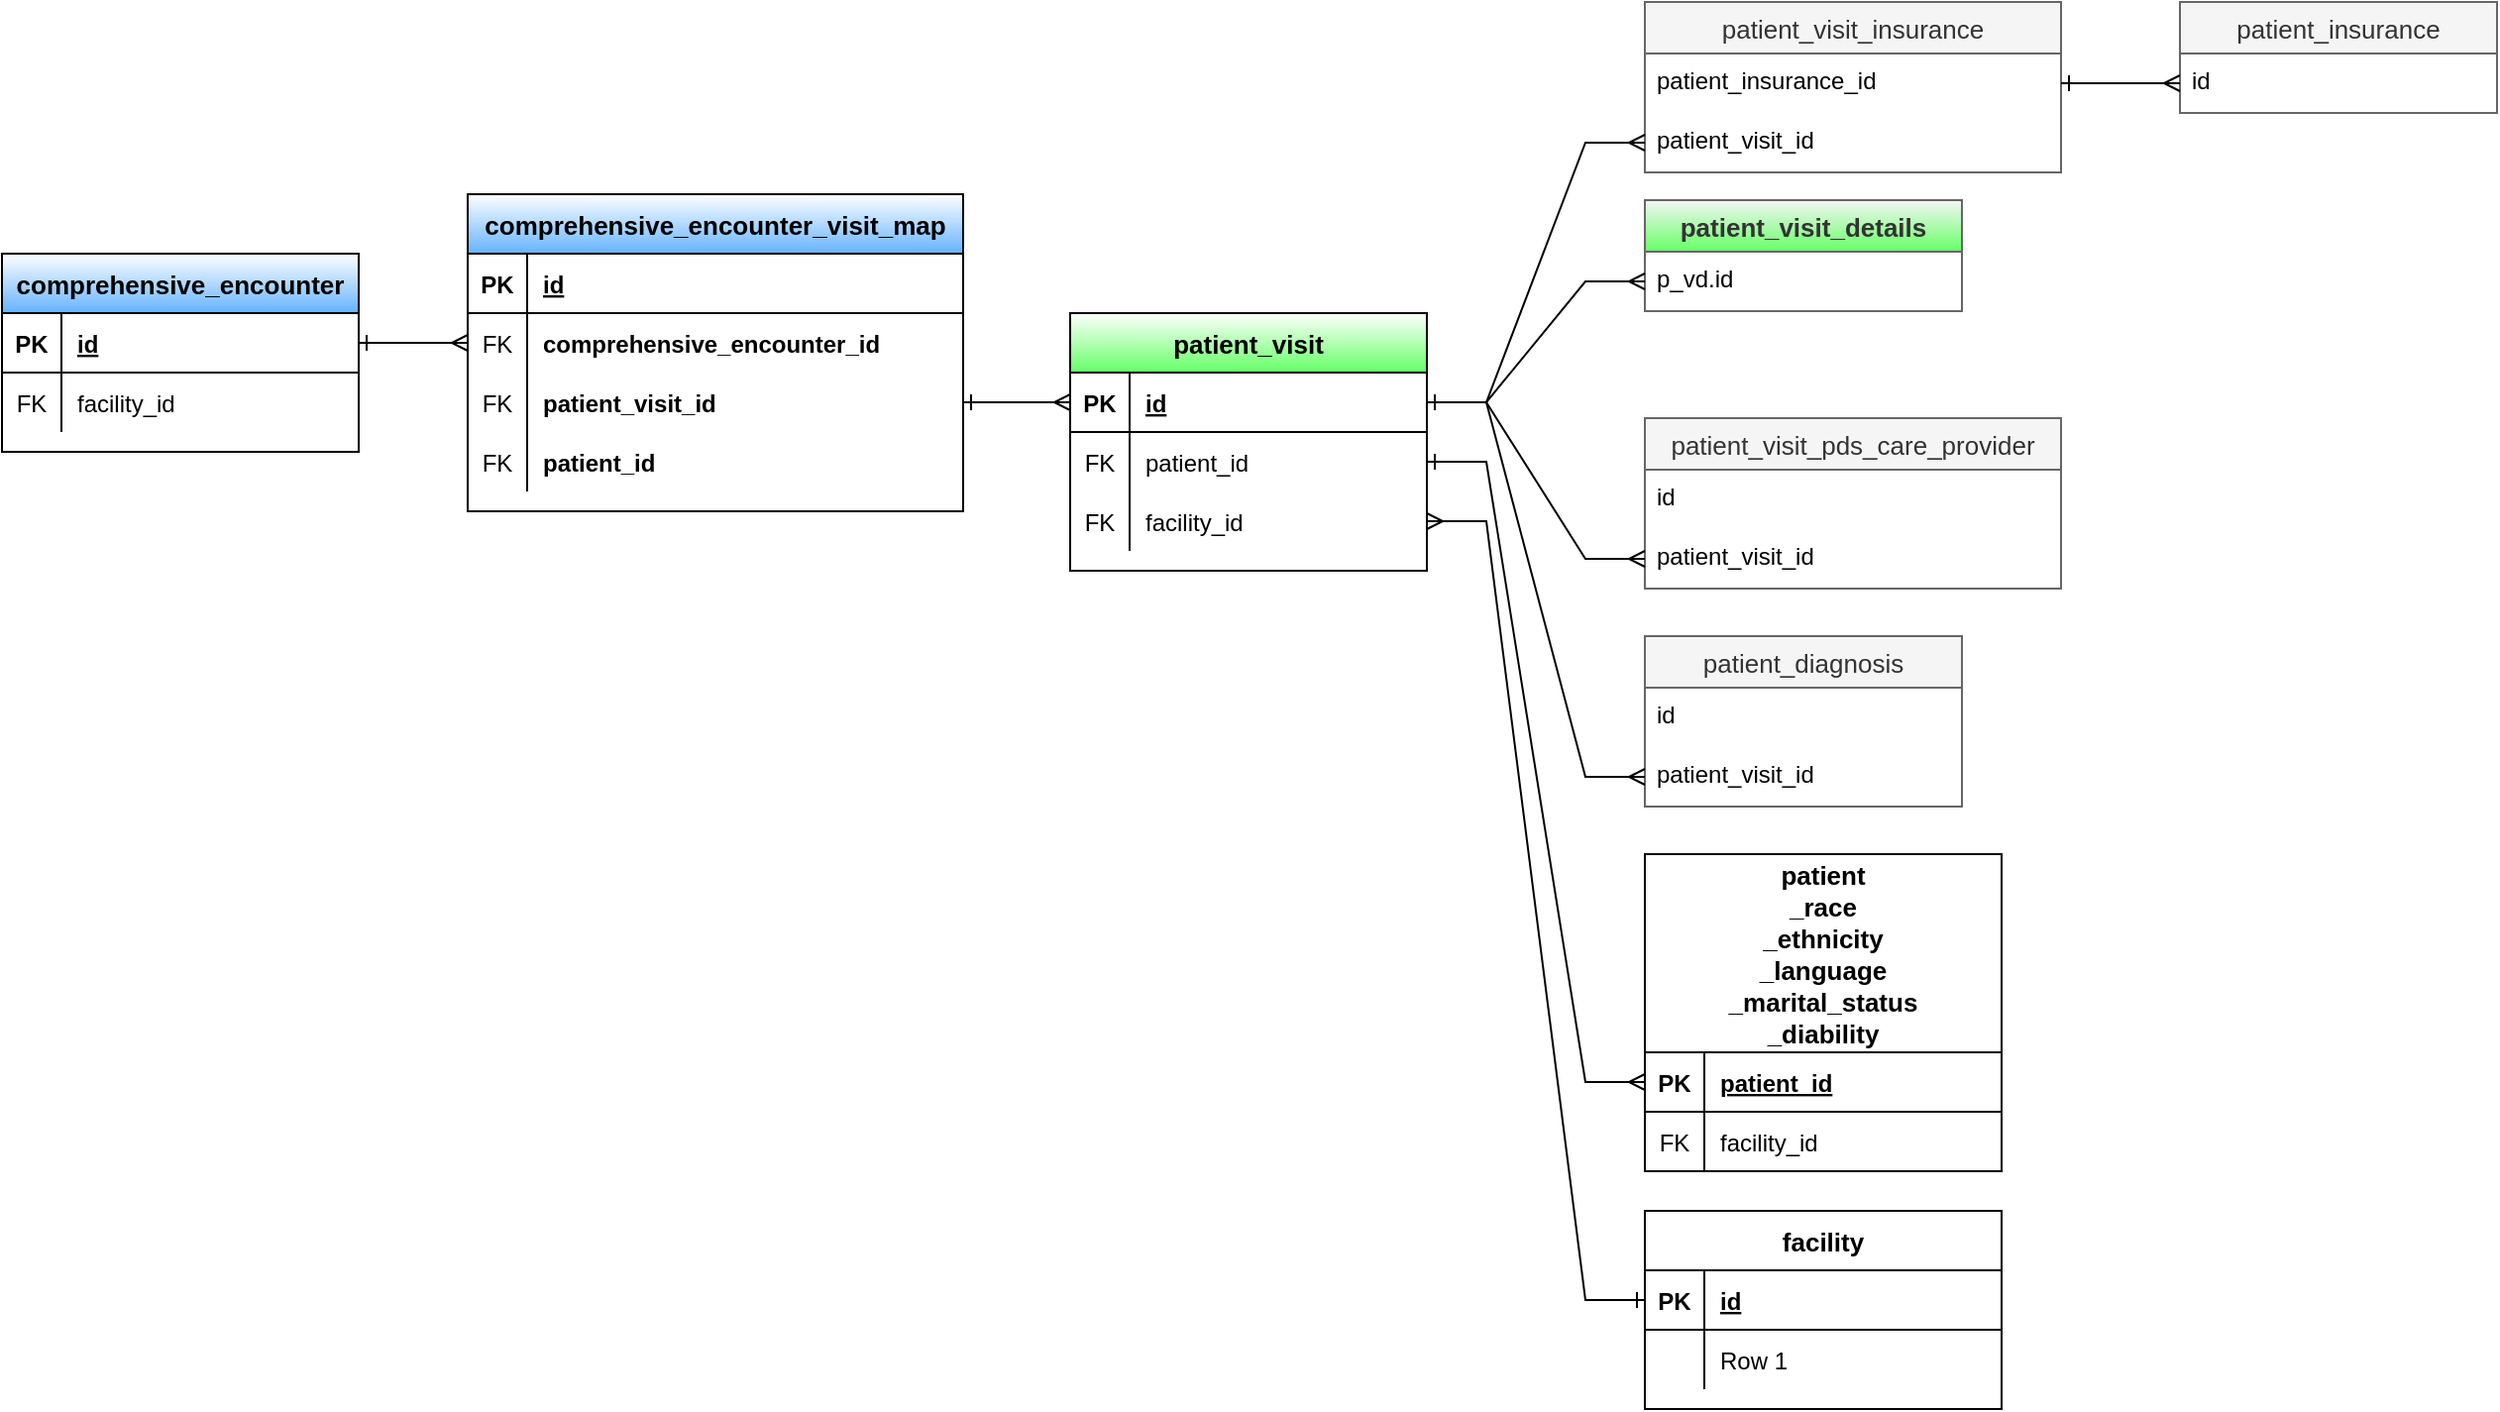<mxfile version="22.0.3" type="device" pages="2">
  <diagram name="Conceptual Model" id="Qrx35L7fW_Lw9KJvLoDP">
    <mxGraphModel dx="1098" dy="815" grid="1" gridSize="10" guides="1" tooltips="1" connect="1" arrows="1" fold="1" page="1" pageScale="1" pageWidth="850" pageHeight="1100" math="0" shadow="0">
      <root>
        <mxCell id="qgbDl59VyR-zdcTzGlUN-0" />
        <mxCell id="qgbDl59VyR-zdcTzGlUN-1" parent="qgbDl59VyR-zdcTzGlUN-0" />
        <mxCell id="qgbDl59VyR-zdcTzGlUN-16" value="patient_visit_details" style="swimlane;fontStyle=1;childLayout=stackLayout;horizontal=1;startSize=26;horizontalStack=0;resizeParent=1;resizeParentMax=0;resizeLast=0;collapsible=1;marginBottom=0;align=center;fontSize=13;fillColor=#f5f5f5;fontColor=#333333;strokeColor=#666666;gradientColor=#66FF66;" parent="qgbDl59VyR-zdcTzGlUN-1" vertex="1">
          <mxGeometry x="864" y="240" width="160" height="56" as="geometry" />
        </mxCell>
        <mxCell id="qgbDl59VyR-zdcTzGlUN-17" value="p_vd.id" style="text;strokeColor=none;fillColor=none;spacingLeft=4;spacingRight=4;overflow=hidden;rotatable=0;points=[[0,0.5],[1,0.5]];portConstraint=eastwest;fontSize=12;" parent="qgbDl59VyR-zdcTzGlUN-16" vertex="1">
          <mxGeometry y="26" width="160" height="30" as="geometry" />
        </mxCell>
        <mxCell id="qgbDl59VyR-zdcTzGlUN-18" value="patient_visit_insurance" style="swimlane;fontStyle=0;childLayout=stackLayout;horizontal=1;startSize=26;horizontalStack=0;resizeParent=1;resizeParentMax=0;resizeLast=0;collapsible=1;marginBottom=0;align=center;fontSize=13;fillColor=#f5f5f5;fontColor=#333333;strokeColor=#666666;" parent="qgbDl59VyR-zdcTzGlUN-1" vertex="1">
          <mxGeometry x="864" y="140" width="210" height="86" as="geometry" />
        </mxCell>
        <mxCell id="qgbDl59VyR-zdcTzGlUN-19" value="patient_insurance_id" style="text;strokeColor=none;fillColor=none;spacingLeft=4;spacingRight=4;overflow=hidden;rotatable=0;points=[[0,0.5],[1,0.5]];portConstraint=eastwest;fontSize=12;" parent="qgbDl59VyR-zdcTzGlUN-18" vertex="1">
          <mxGeometry y="26" width="210" height="30" as="geometry" />
        </mxCell>
        <mxCell id="qgbDl59VyR-zdcTzGlUN-20" value="patient_visit_id" style="text;strokeColor=none;fillColor=none;spacingLeft=4;spacingRight=4;overflow=hidden;rotatable=0;points=[[0,0.5],[1,0.5]];portConstraint=eastwest;fontSize=12;" parent="qgbDl59VyR-zdcTzGlUN-18" vertex="1">
          <mxGeometry y="56" width="210" height="30" as="geometry" />
        </mxCell>
        <mxCell id="qgbDl59VyR-zdcTzGlUN-21" value="patient_insurance" style="swimlane;fontStyle=0;childLayout=stackLayout;horizontal=1;startSize=26;horizontalStack=0;resizeParent=1;resizeParentMax=0;resizeLast=0;collapsible=1;marginBottom=0;align=center;fontSize=13;fillColor=#f5f5f5;fontColor=#333333;strokeColor=#666666;" parent="qgbDl59VyR-zdcTzGlUN-1" vertex="1">
          <mxGeometry x="1134" y="140" width="160" height="56" as="geometry" />
        </mxCell>
        <mxCell id="qgbDl59VyR-zdcTzGlUN-22" value="id" style="text;strokeColor=none;fillColor=none;spacingLeft=4;spacingRight=4;overflow=hidden;rotatable=0;points=[[0,0.5],[1,0.5]];portConstraint=eastwest;fontSize=12;" parent="qgbDl59VyR-zdcTzGlUN-21" vertex="1">
          <mxGeometry y="26" width="160" height="30" as="geometry" />
        </mxCell>
        <mxCell id="qgbDl59VyR-zdcTzGlUN-25" value="patient_visit_pds_care_provider" style="swimlane;fontStyle=0;childLayout=stackLayout;horizontal=1;startSize=26;horizontalStack=0;resizeParent=1;resizeParentMax=0;resizeLast=0;collapsible=1;marginBottom=0;align=center;fontSize=13;fillColor=#f5f5f5;fontColor=#333333;strokeColor=#666666;" parent="qgbDl59VyR-zdcTzGlUN-1" vertex="1">
          <mxGeometry x="864" y="350" width="210" height="86" as="geometry" />
        </mxCell>
        <mxCell id="qgbDl59VyR-zdcTzGlUN-26" value="id" style="text;strokeColor=none;fillColor=none;spacingLeft=4;spacingRight=4;overflow=hidden;rotatable=0;points=[[0,0.5],[1,0.5]];portConstraint=eastwest;fontSize=12;" parent="qgbDl59VyR-zdcTzGlUN-25" vertex="1">
          <mxGeometry y="26" width="210" height="30" as="geometry" />
        </mxCell>
        <mxCell id="qgbDl59VyR-zdcTzGlUN-27" value="patient_visit_id" style="text;strokeColor=none;fillColor=none;spacingLeft=4;spacingRight=4;overflow=hidden;rotatable=0;points=[[0,0.5],[1,0.5]];portConstraint=eastwest;fontSize=12;" parent="qgbDl59VyR-zdcTzGlUN-25" vertex="1">
          <mxGeometry y="56" width="210" height="30" as="geometry" />
        </mxCell>
        <mxCell id="qgbDl59VyR-zdcTzGlUN-28" value="patient_diagnosis" style="swimlane;fontStyle=0;childLayout=stackLayout;horizontal=1;startSize=26;horizontalStack=0;resizeParent=1;resizeParentMax=0;resizeLast=0;collapsible=1;marginBottom=0;align=center;fontSize=13;fillColor=#f5f5f5;fontColor=#333333;strokeColor=#666666;" parent="qgbDl59VyR-zdcTzGlUN-1" vertex="1">
          <mxGeometry x="864" y="460" width="160" height="86" as="geometry" />
        </mxCell>
        <mxCell id="qgbDl59VyR-zdcTzGlUN-29" value="id" style="text;strokeColor=none;fillColor=none;spacingLeft=4;spacingRight=4;overflow=hidden;rotatable=0;points=[[0,0.5],[1,0.5]];portConstraint=eastwest;fontSize=12;" parent="qgbDl59VyR-zdcTzGlUN-28" vertex="1">
          <mxGeometry y="26" width="160" height="30" as="geometry" />
        </mxCell>
        <mxCell id="qgbDl59VyR-zdcTzGlUN-30" value="patient_visit_id" style="text;strokeColor=none;fillColor=none;spacingLeft=4;spacingRight=4;overflow=hidden;rotatable=0;points=[[0,0.5],[1,0.5]];portConstraint=eastwest;fontSize=12;" parent="qgbDl59VyR-zdcTzGlUN-28" vertex="1">
          <mxGeometry y="56" width="160" height="30" as="geometry" />
        </mxCell>
        <mxCell id="B5uSSzla_yTlhoyywkKc-3" value="" style="edgeStyle=entityRelationEdgeStyle;fontSize=12;html=1;endArrow=ERone;startArrow=ERmany;rounded=0;startFill=0;endFill=0;entryX=0;entryY=0.5;entryDx=0;entryDy=0;" parent="qgbDl59VyR-zdcTzGlUN-1" source="NAEkE9gR0I4Om82zbQI9-76" target="NAEkE9gR0I4Om82zbQI9-51" edge="1">
          <mxGeometry width="100" height="100" relative="1" as="geometry">
            <mxPoint x="275" y="930" as="sourcePoint" />
            <mxPoint x="375" y="830" as="targetPoint" />
          </mxGeometry>
        </mxCell>
        <mxCell id="B5uSSzla_yTlhoyywkKc-4" value="" style="edgeStyle=entityRelationEdgeStyle;fontSize=12;html=1;endArrow=ERmany;startArrow=ERone;rounded=0;endFill=0;startFill=0;exitX=1;exitY=0.5;exitDx=0;exitDy=0;entryX=0;entryY=0.5;entryDx=0;entryDy=0;" parent="qgbDl59VyR-zdcTzGlUN-1" source="NAEkE9gR0I4Om82zbQI9-6" target="NAEkE9gR0I4Om82zbQI9-25" edge="1">
          <mxGeometry width="100" height="100" relative="1" as="geometry">
            <mxPoint x="215" y="191" as="sourcePoint" />
            <mxPoint x="305" y="191" as="targetPoint" />
          </mxGeometry>
        </mxCell>
        <mxCell id="B5uSSzla_yTlhoyywkKc-6" value="" style="edgeStyle=entityRelationEdgeStyle;fontSize=12;html=1;endArrow=ERmany;startArrow=ERone;rounded=0;exitX=1;exitY=0.5;exitDx=0;exitDy=0;endFill=0;startFill=0;" parent="qgbDl59VyR-zdcTzGlUN-1" source="NAEkE9gR0I4Om82zbQI9-34" target="NAEkE9gR0I4Om82zbQI9-64" edge="1">
          <mxGeometry width="100" height="100" relative="1" as="geometry">
            <mxPoint x="495" y="840" as="sourcePoint" />
            <mxPoint x="595" y="740" as="targetPoint" />
          </mxGeometry>
        </mxCell>
        <mxCell id="yGOBzr4iCahpxlho99il-0" value="" style="edgeStyle=entityRelationEdgeStyle;fontSize=12;html=1;endArrow=ERmany;startArrow=ERone;rounded=0;endFill=0;startFill=0;" parent="qgbDl59VyR-zdcTzGlUN-1" source="NAEkE9gR0I4Om82zbQI9-79" target="NAEkE9gR0I4Om82zbQI9-83" edge="1">
          <mxGeometry width="100" height="100" relative="1" as="geometry">
            <mxPoint x="775" y="530" as="sourcePoint" />
            <mxPoint x="875" y="430" as="targetPoint" />
          </mxGeometry>
        </mxCell>
        <mxCell id="yGOBzr4iCahpxlho99il-1" value="" style="edgeStyle=entityRelationEdgeStyle;fontSize=12;html=1;endArrow=ERmany;startArrow=ERone;rounded=0;endFill=0;startFill=0;" parent="qgbDl59VyR-zdcTzGlUN-1" source="NAEkE9gR0I4Om82zbQI9-64" target="qgbDl59VyR-zdcTzGlUN-30" edge="1">
          <mxGeometry width="100" height="100" relative="1" as="geometry">
            <mxPoint x="805" y="321" as="sourcePoint" />
            <mxPoint x="965" y="655" as="targetPoint" />
          </mxGeometry>
        </mxCell>
        <mxCell id="yGOBzr4iCahpxlho99il-2" value="" style="edgeStyle=entityRelationEdgeStyle;fontSize=12;html=1;endArrow=ERmany;startArrow=ERone;rounded=0;endFill=0;startFill=0;" parent="qgbDl59VyR-zdcTzGlUN-1" source="NAEkE9gR0I4Om82zbQI9-64" target="qgbDl59VyR-zdcTzGlUN-27" edge="1">
          <mxGeometry width="100" height="100" relative="1" as="geometry">
            <mxPoint x="805" y="291" as="sourcePoint" />
            <mxPoint x="965" y="501" as="targetPoint" />
          </mxGeometry>
        </mxCell>
        <mxCell id="yGOBzr4iCahpxlho99il-3" value="" style="edgeStyle=entityRelationEdgeStyle;fontSize=12;html=1;endArrow=ERmany;startArrow=ERone;rounded=0;endFill=0;startFill=0;" parent="qgbDl59VyR-zdcTzGlUN-1" source="NAEkE9gR0I4Om82zbQI9-64" target="qgbDl59VyR-zdcTzGlUN-17" edge="1">
          <mxGeometry width="100" height="100" relative="1" as="geometry">
            <mxPoint x="805" y="291" as="sourcePoint" />
            <mxPoint x="965" y="391" as="targetPoint" />
          </mxGeometry>
        </mxCell>
        <mxCell id="yGOBzr4iCahpxlho99il-4" value="" style="edgeStyle=entityRelationEdgeStyle;fontSize=12;html=1;endArrow=ERmany;startArrow=ERone;rounded=0;endFill=0;startFill=0;" parent="qgbDl59VyR-zdcTzGlUN-1" source="NAEkE9gR0I4Om82zbQI9-64" target="qgbDl59VyR-zdcTzGlUN-20" edge="1">
          <mxGeometry width="100" height="100" relative="1" as="geometry">
            <mxPoint x="805" y="291" as="sourcePoint" />
            <mxPoint x="965" y="291" as="targetPoint" />
          </mxGeometry>
        </mxCell>
        <mxCell id="yGOBzr4iCahpxlho99il-5" value="" style="edgeStyle=entityRelationEdgeStyle;fontSize=12;html=1;endArrow=ERmany;startArrow=ERone;rounded=0;endFill=0;startFill=0;" parent="qgbDl59VyR-zdcTzGlUN-1" source="qgbDl59VyR-zdcTzGlUN-19" target="qgbDl59VyR-zdcTzGlUN-22" edge="1">
          <mxGeometry width="100" height="100" relative="1" as="geometry">
            <mxPoint x="764" y="392" as="sourcePoint" />
            <mxPoint x="874" y="221" as="targetPoint" />
          </mxGeometry>
        </mxCell>
        <mxCell id="NAEkE9gR0I4Om82zbQI9-5" value="comprehensive_encounter" style="shape=table;startSize=30;container=1;collapsible=1;childLayout=tableLayout;fixedRows=1;rowLines=0;fontStyle=1;align=center;resizeLast=1;gradientColor=#66B2FF;fontSize=13;" parent="qgbDl59VyR-zdcTzGlUN-1" vertex="1">
          <mxGeometry x="35" y="267" width="180" height="100" as="geometry" />
        </mxCell>
        <mxCell id="NAEkE9gR0I4Om82zbQI9-6" value="" style="shape=tableRow;horizontal=0;startSize=0;swimlaneHead=0;swimlaneBody=0;fillColor=none;collapsible=0;dropTarget=0;points=[[0,0.5],[1,0.5]];portConstraint=eastwest;top=0;left=0;right=0;bottom=1;" parent="NAEkE9gR0I4Om82zbQI9-5" vertex="1">
          <mxGeometry y="30" width="180" height="30" as="geometry" />
        </mxCell>
        <mxCell id="NAEkE9gR0I4Om82zbQI9-7" value="PK" style="shape=partialRectangle;connectable=0;fillColor=none;top=0;left=0;bottom=0;right=0;fontStyle=1;overflow=hidden;" parent="NAEkE9gR0I4Om82zbQI9-6" vertex="1">
          <mxGeometry width="30" height="30" as="geometry">
            <mxRectangle width="30" height="30" as="alternateBounds" />
          </mxGeometry>
        </mxCell>
        <mxCell id="NAEkE9gR0I4Om82zbQI9-8" value="id" style="shape=partialRectangle;connectable=0;fillColor=none;top=0;left=0;bottom=0;right=0;align=left;spacingLeft=6;fontStyle=5;overflow=hidden;" parent="NAEkE9gR0I4Om82zbQI9-6" vertex="1">
          <mxGeometry x="30" width="150" height="30" as="geometry">
            <mxRectangle width="150" height="30" as="alternateBounds" />
          </mxGeometry>
        </mxCell>
        <mxCell id="NAEkE9gR0I4Om82zbQI9-18" value="" style="shape=tableRow;horizontal=0;startSize=0;swimlaneHead=0;swimlaneBody=0;fillColor=none;collapsible=0;dropTarget=0;points=[[0,0.5],[1,0.5]];portConstraint=eastwest;top=0;left=0;right=0;bottom=0;" parent="NAEkE9gR0I4Om82zbQI9-5" vertex="1">
          <mxGeometry y="60" width="180" height="30" as="geometry" />
        </mxCell>
        <mxCell id="NAEkE9gR0I4Om82zbQI9-19" value="FK" style="shape=partialRectangle;connectable=0;fillColor=none;top=0;left=0;bottom=0;right=0;fontStyle=0;overflow=hidden;" parent="NAEkE9gR0I4Om82zbQI9-18" vertex="1">
          <mxGeometry width="30" height="30" as="geometry">
            <mxRectangle width="30" height="30" as="alternateBounds" />
          </mxGeometry>
        </mxCell>
        <mxCell id="NAEkE9gR0I4Om82zbQI9-20" value="facility_id" style="shape=partialRectangle;connectable=0;fillColor=none;top=0;left=0;bottom=0;right=0;align=left;spacingLeft=6;fontStyle=0;overflow=hidden;" parent="NAEkE9gR0I4Om82zbQI9-18" vertex="1">
          <mxGeometry x="30" width="150" height="30" as="geometry">
            <mxRectangle width="150" height="30" as="alternateBounds" />
          </mxGeometry>
        </mxCell>
        <mxCell id="NAEkE9gR0I4Om82zbQI9-21" value="comprehensive_encounter_visit_map" style="shape=table;startSize=30;container=1;collapsible=1;childLayout=tableLayout;fixedRows=1;rowLines=0;fontStyle=1;align=center;resizeLast=1;fillColor=default;gradientColor=#66B2FF;fontSize=13;" parent="qgbDl59VyR-zdcTzGlUN-1" vertex="1">
          <mxGeometry x="270" y="237" width="250" height="160" as="geometry" />
        </mxCell>
        <mxCell id="NAEkE9gR0I4Om82zbQI9-22" value="" style="shape=tableRow;horizontal=0;startSize=0;swimlaneHead=0;swimlaneBody=0;fillColor=none;collapsible=0;dropTarget=0;points=[[0,0.5],[1,0.5]];portConstraint=eastwest;top=0;left=0;right=0;bottom=1;" parent="NAEkE9gR0I4Om82zbQI9-21" vertex="1">
          <mxGeometry y="30" width="250" height="30" as="geometry" />
        </mxCell>
        <mxCell id="NAEkE9gR0I4Om82zbQI9-23" value="PK" style="shape=partialRectangle;connectable=0;fillColor=none;top=0;left=0;bottom=0;right=0;fontStyle=1;overflow=hidden;" parent="NAEkE9gR0I4Om82zbQI9-22" vertex="1">
          <mxGeometry width="30" height="30" as="geometry">
            <mxRectangle width="30" height="30" as="alternateBounds" />
          </mxGeometry>
        </mxCell>
        <mxCell id="NAEkE9gR0I4Om82zbQI9-24" value="id" style="shape=partialRectangle;connectable=0;fillColor=none;top=0;left=0;bottom=0;right=0;align=left;spacingLeft=6;fontStyle=5;overflow=hidden;" parent="NAEkE9gR0I4Om82zbQI9-22" vertex="1">
          <mxGeometry x="30" width="220" height="30" as="geometry">
            <mxRectangle width="220" height="30" as="alternateBounds" />
          </mxGeometry>
        </mxCell>
        <mxCell id="NAEkE9gR0I4Om82zbQI9-25" value="" style="shape=tableRow;horizontal=0;startSize=0;swimlaneHead=0;swimlaneBody=0;fillColor=none;collapsible=0;dropTarget=0;points=[[0,0.5],[1,0.5]];portConstraint=eastwest;top=0;left=0;right=0;bottom=0;" parent="NAEkE9gR0I4Om82zbQI9-21" vertex="1">
          <mxGeometry y="60" width="250" height="30" as="geometry" />
        </mxCell>
        <mxCell id="NAEkE9gR0I4Om82zbQI9-26" value="FK" style="shape=partialRectangle;connectable=0;fillColor=none;top=0;left=0;bottom=0;right=0;editable=1;overflow=hidden;" parent="NAEkE9gR0I4Om82zbQI9-25" vertex="1">
          <mxGeometry width="30" height="30" as="geometry">
            <mxRectangle width="30" height="30" as="alternateBounds" />
          </mxGeometry>
        </mxCell>
        <mxCell id="NAEkE9gR0I4Om82zbQI9-27" value="comprehensive_encounter_id" style="shape=partialRectangle;connectable=0;fillColor=none;top=0;left=0;bottom=0;right=0;align=left;spacingLeft=6;overflow=hidden;fontStyle=1" parent="NAEkE9gR0I4Om82zbQI9-25" vertex="1">
          <mxGeometry x="30" width="220" height="30" as="geometry">
            <mxRectangle width="220" height="30" as="alternateBounds" />
          </mxGeometry>
        </mxCell>
        <mxCell id="NAEkE9gR0I4Om82zbQI9-34" value="" style="shape=tableRow;horizontal=0;startSize=0;swimlaneHead=0;swimlaneBody=0;fillColor=none;collapsible=0;dropTarget=0;points=[[0,0.5],[1,0.5]];portConstraint=eastwest;top=0;left=0;right=0;bottom=0;" parent="NAEkE9gR0I4Om82zbQI9-21" vertex="1">
          <mxGeometry y="90" width="250" height="30" as="geometry" />
        </mxCell>
        <mxCell id="NAEkE9gR0I4Om82zbQI9-35" value="FK" style="shape=partialRectangle;connectable=0;fillColor=none;top=0;left=0;bottom=0;right=0;fontStyle=0;overflow=hidden;" parent="NAEkE9gR0I4Om82zbQI9-34" vertex="1">
          <mxGeometry width="30" height="30" as="geometry">
            <mxRectangle width="30" height="30" as="alternateBounds" />
          </mxGeometry>
        </mxCell>
        <mxCell id="NAEkE9gR0I4Om82zbQI9-36" value="patient_visit_id" style="shape=partialRectangle;connectable=0;fillColor=none;top=0;left=0;bottom=0;right=0;align=left;spacingLeft=6;fontStyle=1;overflow=hidden;" parent="NAEkE9gR0I4Om82zbQI9-34" vertex="1">
          <mxGeometry x="30" width="220" height="30" as="geometry">
            <mxRectangle width="220" height="30" as="alternateBounds" />
          </mxGeometry>
        </mxCell>
        <mxCell id="NiG8eip0y4wbA-EkieC1-0" value="" style="shape=tableRow;horizontal=0;startSize=0;swimlaneHead=0;swimlaneBody=0;fillColor=none;collapsible=0;dropTarget=0;points=[[0,0.5],[1,0.5]];portConstraint=eastwest;top=0;left=0;right=0;bottom=0;rounded=0;shadow=0;glass=0;sketch=0;fontColor=#000000;strokeWidth=12;" parent="NAEkE9gR0I4Om82zbQI9-21" vertex="1">
          <mxGeometry y="120" width="250" height="30" as="geometry" />
        </mxCell>
        <mxCell id="NiG8eip0y4wbA-EkieC1-1" value="FK" style="shape=partialRectangle;connectable=0;fillColor=none;top=0;left=0;bottom=0;right=0;fontStyle=0;overflow=hidden;rounded=0;shadow=0;glass=0;sketch=0;fontColor=default;strokeWidth=12;" parent="NiG8eip0y4wbA-EkieC1-0" vertex="1">
          <mxGeometry width="30" height="30" as="geometry">
            <mxRectangle width="30" height="30" as="alternateBounds" />
          </mxGeometry>
        </mxCell>
        <mxCell id="NiG8eip0y4wbA-EkieC1-2" value="patient_id" style="shape=partialRectangle;connectable=0;fillColor=none;top=0;left=0;bottom=0;right=0;align=left;spacingLeft=6;fontStyle=1;overflow=hidden;rounded=0;shadow=0;glass=0;sketch=0;fontColor=default;strokeWidth=12;" parent="NiG8eip0y4wbA-EkieC1-0" vertex="1">
          <mxGeometry x="30" width="220" height="30" as="geometry">
            <mxRectangle width="220" height="30" as="alternateBounds" />
          </mxGeometry>
        </mxCell>
        <mxCell id="NAEkE9gR0I4Om82zbQI9-50" value="facility" style="shape=table;startSize=30;container=1;collapsible=1;childLayout=tableLayout;fixedRows=1;rowLines=0;fontStyle=1;align=center;resizeLast=1;fontSize=13;" parent="qgbDl59VyR-zdcTzGlUN-1" vertex="1">
          <mxGeometry x="864" y="750" width="180" height="100" as="geometry" />
        </mxCell>
        <mxCell id="NAEkE9gR0I4Om82zbQI9-51" value="" style="shape=tableRow;horizontal=0;startSize=0;swimlaneHead=0;swimlaneBody=0;fillColor=none;collapsible=0;dropTarget=0;points=[[0,0.5],[1,0.5]];portConstraint=eastwest;top=0;left=0;right=0;bottom=1;" parent="NAEkE9gR0I4Om82zbQI9-50" vertex="1">
          <mxGeometry y="30" width="180" height="30" as="geometry" />
        </mxCell>
        <mxCell id="NAEkE9gR0I4Om82zbQI9-52" value="PK" style="shape=partialRectangle;connectable=0;fillColor=none;top=0;left=0;bottom=0;right=0;fontStyle=1;overflow=hidden;" parent="NAEkE9gR0I4Om82zbQI9-51" vertex="1">
          <mxGeometry width="30" height="30" as="geometry">
            <mxRectangle width="30" height="30" as="alternateBounds" />
          </mxGeometry>
        </mxCell>
        <mxCell id="NAEkE9gR0I4Om82zbQI9-53" value="id" style="shape=partialRectangle;connectable=0;fillColor=none;top=0;left=0;bottom=0;right=0;align=left;spacingLeft=6;fontStyle=5;overflow=hidden;" parent="NAEkE9gR0I4Om82zbQI9-51" vertex="1">
          <mxGeometry x="30" width="150" height="30" as="geometry">
            <mxRectangle width="150" height="30" as="alternateBounds" />
          </mxGeometry>
        </mxCell>
        <mxCell id="NAEkE9gR0I4Om82zbQI9-54" value="" style="shape=tableRow;horizontal=0;startSize=0;swimlaneHead=0;swimlaneBody=0;fillColor=none;collapsible=0;dropTarget=0;points=[[0,0.5],[1,0.5]];portConstraint=eastwest;top=0;left=0;right=0;bottom=0;" parent="NAEkE9gR0I4Om82zbQI9-50" vertex="1">
          <mxGeometry y="60" width="180" height="30" as="geometry" />
        </mxCell>
        <mxCell id="NAEkE9gR0I4Om82zbQI9-55" value="" style="shape=partialRectangle;connectable=0;fillColor=none;top=0;left=0;bottom=0;right=0;editable=1;overflow=hidden;" parent="NAEkE9gR0I4Om82zbQI9-54" vertex="1">
          <mxGeometry width="30" height="30" as="geometry">
            <mxRectangle width="30" height="30" as="alternateBounds" />
          </mxGeometry>
        </mxCell>
        <mxCell id="NAEkE9gR0I4Om82zbQI9-56" value="Row 1" style="shape=partialRectangle;connectable=0;fillColor=none;top=0;left=0;bottom=0;right=0;align=left;spacingLeft=6;overflow=hidden;" parent="NAEkE9gR0I4Om82zbQI9-54" vertex="1">
          <mxGeometry x="30" width="150" height="30" as="geometry">
            <mxRectangle width="150" height="30" as="alternateBounds" />
          </mxGeometry>
        </mxCell>
        <mxCell id="NAEkE9gR0I4Om82zbQI9-63" value="patient_visit" style="shape=table;startSize=30;container=1;collapsible=1;childLayout=tableLayout;fixedRows=1;rowLines=0;fontStyle=1;align=center;resizeLast=1;gradientColor=#66FF66;swimlaneFillColor=none;fillColor=default;fontSize=13;" parent="qgbDl59VyR-zdcTzGlUN-1" vertex="1">
          <mxGeometry x="574" y="297" width="180" height="130" as="geometry" />
        </mxCell>
        <mxCell id="NAEkE9gR0I4Om82zbQI9-64" value="" style="shape=tableRow;horizontal=0;startSize=0;swimlaneHead=0;swimlaneBody=0;fillColor=none;collapsible=0;dropTarget=0;points=[[0,0.5],[1,0.5]];portConstraint=eastwest;top=0;left=0;right=0;bottom=1;" parent="NAEkE9gR0I4Om82zbQI9-63" vertex="1">
          <mxGeometry y="30" width="180" height="30" as="geometry" />
        </mxCell>
        <mxCell id="NAEkE9gR0I4Om82zbQI9-65" value="PK" style="shape=partialRectangle;connectable=0;fillColor=none;top=0;left=0;bottom=0;right=0;fontStyle=1;overflow=hidden;" parent="NAEkE9gR0I4Om82zbQI9-64" vertex="1">
          <mxGeometry width="30" height="30" as="geometry">
            <mxRectangle width="30" height="30" as="alternateBounds" />
          </mxGeometry>
        </mxCell>
        <mxCell id="NAEkE9gR0I4Om82zbQI9-66" value="id" style="shape=partialRectangle;connectable=0;fillColor=none;top=0;left=0;bottom=0;right=0;align=left;spacingLeft=6;fontStyle=5;overflow=hidden;" parent="NAEkE9gR0I4Om82zbQI9-64" vertex="1">
          <mxGeometry x="30" width="150" height="30" as="geometry">
            <mxRectangle width="150" height="30" as="alternateBounds" />
          </mxGeometry>
        </mxCell>
        <mxCell id="NAEkE9gR0I4Om82zbQI9-79" value="" style="shape=tableRow;horizontal=0;startSize=0;swimlaneHead=0;swimlaneBody=0;fillColor=none;collapsible=0;dropTarget=0;points=[[0,0.5],[1,0.5]];portConstraint=eastwest;top=0;left=0;right=0;bottom=0;" parent="NAEkE9gR0I4Om82zbQI9-63" vertex="1">
          <mxGeometry y="60" width="180" height="30" as="geometry" />
        </mxCell>
        <mxCell id="NAEkE9gR0I4Om82zbQI9-80" value="FK" style="shape=partialRectangle;connectable=0;fillColor=none;top=0;left=0;bottom=0;right=0;fontStyle=0;overflow=hidden;" parent="NAEkE9gR0I4Om82zbQI9-79" vertex="1">
          <mxGeometry width="30" height="30" as="geometry">
            <mxRectangle width="30" height="30" as="alternateBounds" />
          </mxGeometry>
        </mxCell>
        <mxCell id="NAEkE9gR0I4Om82zbQI9-81" value="patient_id" style="shape=partialRectangle;connectable=0;fillColor=none;top=0;left=0;bottom=0;right=0;align=left;spacingLeft=6;fontStyle=0;overflow=hidden;" parent="NAEkE9gR0I4Om82zbQI9-79" vertex="1">
          <mxGeometry x="30" width="150" height="30" as="geometry">
            <mxRectangle width="150" height="30" as="alternateBounds" />
          </mxGeometry>
        </mxCell>
        <mxCell id="NAEkE9gR0I4Om82zbQI9-76" value="" style="shape=tableRow;horizontal=0;startSize=0;swimlaneHead=0;swimlaneBody=0;fillColor=none;collapsible=0;dropTarget=0;points=[[0,0.5],[1,0.5]];portConstraint=eastwest;top=0;left=0;right=0;bottom=0;" parent="NAEkE9gR0I4Om82zbQI9-63" vertex="1">
          <mxGeometry y="90" width="180" height="30" as="geometry" />
        </mxCell>
        <mxCell id="NAEkE9gR0I4Om82zbQI9-77" value="FK" style="shape=partialRectangle;connectable=0;fillColor=none;top=0;left=0;bottom=0;right=0;fontStyle=0;overflow=hidden;" parent="NAEkE9gR0I4Om82zbQI9-76" vertex="1">
          <mxGeometry width="30" height="30" as="geometry">
            <mxRectangle width="30" height="30" as="alternateBounds" />
          </mxGeometry>
        </mxCell>
        <mxCell id="NAEkE9gR0I4Om82zbQI9-78" value="facility_id" style="shape=partialRectangle;connectable=0;fillColor=none;top=0;left=0;bottom=0;right=0;align=left;spacingLeft=6;fontStyle=0;overflow=hidden;" parent="NAEkE9gR0I4Om82zbQI9-76" vertex="1">
          <mxGeometry x="30" width="150" height="30" as="geometry">
            <mxRectangle width="150" height="30" as="alternateBounds" />
          </mxGeometry>
        </mxCell>
        <mxCell id="NAEkE9gR0I4Om82zbQI9-82" value="patient&#xa;_race&#xa;_ethnicity&#xa;_language&#xa;_marital_status&#xa;_diability" style="shape=table;startSize=100;container=1;collapsible=1;childLayout=tableLayout;fixedRows=1;rowLines=0;fontStyle=1;align=center;resizeLast=1;fontSize=13;" parent="qgbDl59VyR-zdcTzGlUN-1" vertex="1">
          <mxGeometry x="864" y="570" width="180" height="160" as="geometry" />
        </mxCell>
        <mxCell id="NAEkE9gR0I4Om82zbQI9-83" value="" style="shape=tableRow;horizontal=0;startSize=0;swimlaneHead=0;swimlaneBody=0;fillColor=none;collapsible=0;dropTarget=0;points=[[0,0.5],[1,0.5]];portConstraint=eastwest;top=0;left=0;right=0;bottom=1;" parent="NAEkE9gR0I4Om82zbQI9-82" vertex="1">
          <mxGeometry y="100" width="180" height="30" as="geometry" />
        </mxCell>
        <mxCell id="NAEkE9gR0I4Om82zbQI9-84" value="PK" style="shape=partialRectangle;connectable=0;fillColor=none;top=0;left=0;bottom=0;right=0;fontStyle=1;overflow=hidden;" parent="NAEkE9gR0I4Om82zbQI9-83" vertex="1">
          <mxGeometry width="30" height="30" as="geometry">
            <mxRectangle width="30" height="30" as="alternateBounds" />
          </mxGeometry>
        </mxCell>
        <mxCell id="NAEkE9gR0I4Om82zbQI9-85" value="patient_id" style="shape=partialRectangle;connectable=0;fillColor=none;top=0;left=0;bottom=0;right=0;align=left;spacingLeft=6;fontStyle=5;overflow=hidden;" parent="NAEkE9gR0I4Om82zbQI9-83" vertex="1">
          <mxGeometry x="30" width="150" height="30" as="geometry">
            <mxRectangle width="150" height="30" as="alternateBounds" />
          </mxGeometry>
        </mxCell>
        <mxCell id="NAEkE9gR0I4Om82zbQI9-95" value="" style="shape=tableRow;horizontal=0;startSize=0;swimlaneHead=0;swimlaneBody=0;fillColor=none;collapsible=0;dropTarget=0;points=[[0,0.5],[1,0.5]];portConstraint=eastwest;top=0;left=0;right=0;bottom=0;" parent="NAEkE9gR0I4Om82zbQI9-82" vertex="1">
          <mxGeometry y="130" width="180" height="30" as="geometry" />
        </mxCell>
        <mxCell id="NAEkE9gR0I4Om82zbQI9-96" value="FK" style="shape=partialRectangle;connectable=0;fillColor=none;top=0;left=0;bottom=0;right=0;fontStyle=0;overflow=hidden;" parent="NAEkE9gR0I4Om82zbQI9-95" vertex="1">
          <mxGeometry width="30" height="30" as="geometry">
            <mxRectangle width="30" height="30" as="alternateBounds" />
          </mxGeometry>
        </mxCell>
        <mxCell id="NAEkE9gR0I4Om82zbQI9-97" value="facility_id" style="shape=partialRectangle;connectable=0;fillColor=none;top=0;left=0;bottom=0;right=0;align=left;spacingLeft=6;fontStyle=0;overflow=hidden;" parent="NAEkE9gR0I4Om82zbQI9-95" vertex="1">
          <mxGeometry x="30" width="150" height="30" as="geometry">
            <mxRectangle width="150" height="30" as="alternateBounds" />
          </mxGeometry>
        </mxCell>
      </root>
    </mxGraphModel>
  </diagram>
  <diagram id="XA2H0mR50Ko0hxqAT_Zv" name="Join Strategy">
    <mxGraphModel dx="1098" dy="815" grid="1" gridSize="10" guides="1" tooltips="1" connect="1" arrows="1" fold="1" page="1" pageScale="1" pageWidth="850" pageHeight="1100" math="0" shadow="0">
      <root>
        <mxCell id="0" />
        <mxCell id="1" parent="0" />
        <mxCell id="wHVLHjGiNi_vb5GVRpH0-52" value="Left Join" style="edgeStyle=orthogonalEdgeStyle;rounded=0;orthogonalLoop=1;jettySize=auto;html=1;entryX=1;entryY=0.5;entryDx=0;entryDy=0;" parent="1" source="wHVLHjGiNi_vb5GVRpH0-50" target="wHVLHjGiNi_vb5GVRpH0-21" edge="1">
          <mxGeometry x="-0.336" relative="1" as="geometry">
            <mxPoint as="offset" />
          </mxGeometry>
        </mxCell>
        <mxCell id="wHVLHjGiNi_vb5GVRpH0-14" value="comprehensive_encounter" style="swimlane;fontStyle=0;childLayout=stackLayout;horizontal=1;startSize=26;horizontalStack=0;resizeParent=1;resizeParentMax=0;resizeLast=0;collapsible=1;marginBottom=0;align=center;fontSize=14;fillColor=#f5f5f5;fontColor=#333333;strokeColor=#666666;" parent="1" vertex="1">
          <mxGeometry x="10" y="10" width="190" height="86" as="geometry" />
        </mxCell>
        <mxCell id="wHVLHjGiNi_vb5GVRpH0-15" value="id" style="text;strokeColor=none;fillColor=none;spacingLeft=4;spacingRight=4;overflow=hidden;rotatable=0;points=[[0,0.5],[1,0.5]];portConstraint=eastwest;fontSize=12;" parent="wHVLHjGiNi_vb5GVRpH0-14" vertex="1">
          <mxGeometry y="26" width="190" height="30" as="geometry" />
        </mxCell>
        <mxCell id="wHVLHjGiNi_vb5GVRpH0-16" value="facility_id" style="text;strokeColor=none;fillColor=none;spacingLeft=4;spacingRight=4;overflow=hidden;rotatable=0;points=[[0,0.5],[1,0.5]];portConstraint=eastwest;fontSize=12;" parent="wHVLHjGiNi_vb5GVRpH0-14" vertex="1">
          <mxGeometry y="56" width="190" height="30" as="geometry" />
        </mxCell>
        <mxCell id="wHVLHjGiNi_vb5GVRpH0-18" value="comprehensive_encounter_visit_map" style="swimlane;fontStyle=0;childLayout=stackLayout;horizontal=1;startSize=26;horizontalStack=0;resizeParent=1;resizeParentMax=0;resizeLast=0;collapsible=1;marginBottom=0;align=center;fontSize=14;fillColor=#f5f5f5;fontColor=#333333;strokeColor=#666666;" parent="1" vertex="1">
          <mxGeometry x="280" y="110" width="240" height="116" as="geometry" />
        </mxCell>
        <mxCell id="wHVLHjGiNi_vb5GVRpH0-19" value="id" style="text;strokeColor=none;fillColor=none;spacingLeft=4;spacingRight=4;overflow=hidden;rotatable=0;points=[[0,0.5],[1,0.5]];portConstraint=eastwest;fontSize=12;" parent="wHVLHjGiNi_vb5GVRpH0-18" vertex="1">
          <mxGeometry y="26" width="240" height="30" as="geometry" />
        </mxCell>
        <mxCell id="wHVLHjGiNi_vb5GVRpH0-20" value="comprehensive_encounter_id" style="text;strokeColor=none;fillColor=none;spacingLeft=4;spacingRight=4;overflow=hidden;rotatable=0;points=[[0,0.5],[1,0.5]];portConstraint=eastwest;fontSize=12;" parent="wHVLHjGiNi_vb5GVRpH0-18" vertex="1">
          <mxGeometry y="56" width="240" height="30" as="geometry" />
        </mxCell>
        <mxCell id="wHVLHjGiNi_vb5GVRpH0-21" value="patient_visit_id" style="text;strokeColor=none;fillColor=none;spacingLeft=4;spacingRight=4;overflow=hidden;rotatable=0;points=[[0,0.5],[1,0.5]];portConstraint=eastwest;fontSize=12;" parent="wHVLHjGiNi_vb5GVRpH0-18" vertex="1">
          <mxGeometry y="86" width="240" height="30" as="geometry" />
        </mxCell>
        <mxCell id="wHVLHjGiNi_vb5GVRpH0-22" value="Left Join" style="edgeStyle=orthogonalEdgeStyle;rounded=0;orthogonalLoop=1;jettySize=auto;html=1;entryX=1;entryY=0.5;entryDx=0;entryDy=0;" parent="1" source="wHVLHjGiNi_vb5GVRpH0-20" target="wHVLHjGiNi_vb5GVRpH0-15" edge="1">
          <mxGeometry relative="1" as="geometry">
            <Array as="points">
              <mxPoint x="240" y="181" />
              <mxPoint x="240" y="51" />
            </Array>
          </mxGeometry>
        </mxCell>
        <mxCell id="wHVLHjGiNi_vb5GVRpH0-23" value="patient_visit" style="swimlane;fontStyle=0;childLayout=stackLayout;horizontal=1;startSize=26;horizontalStack=0;resizeParent=1;resizeParentMax=0;resizeLast=0;collapsible=1;marginBottom=0;align=center;fontSize=14;fillColor=#f5f5f5;fontColor=#333333;strokeColor=#666666;" parent="1" vertex="1">
          <mxGeometry x="280" y="280" width="160" height="116" as="geometry" />
        </mxCell>
        <mxCell id="wHVLHjGiNi_vb5GVRpH0-24" value="pv.id" style="text;strokeColor=none;fillColor=none;spacingLeft=4;spacingRight=4;overflow=hidden;rotatable=0;points=[[0,0.5],[1,0.5]];portConstraint=eastwest;fontSize=12;" parent="wHVLHjGiNi_vb5GVRpH0-23" vertex="1">
          <mxGeometry y="26" width="160" height="30" as="geometry" />
        </mxCell>
        <mxCell id="wHVLHjGiNi_vb5GVRpH0-25" value="Patient ID" style="text;strokeColor=none;fillColor=none;spacingLeft=4;spacingRight=4;overflow=hidden;rotatable=0;points=[[0,0.5],[1,0.5]];portConstraint=eastwest;fontSize=12;" parent="wHVLHjGiNi_vb5GVRpH0-23" vertex="1">
          <mxGeometry y="56" width="160" height="30" as="geometry" />
        </mxCell>
        <mxCell id="wHVLHjGiNi_vb5GVRpH0-26" value="Facility ID" style="text;strokeColor=none;fillColor=none;spacingLeft=4;spacingRight=4;overflow=hidden;rotatable=0;points=[[0,0.5],[1,0.5]];portConstraint=eastwest;fontSize=12;" parent="wHVLHjGiNi_vb5GVRpH0-23" vertex="1">
          <mxGeometry y="86" width="160" height="30" as="geometry" />
        </mxCell>
        <mxCell id="wHVLHjGiNi_vb5GVRpH0-27" value="Left Join" style="edgeStyle=orthogonalEdgeStyle;rounded=0;orthogonalLoop=1;jettySize=auto;html=1;entryX=0;entryY=0.5;entryDx=0;entryDy=0;exitX=0;exitY=0.5;exitDx=0;exitDy=0;" parent="1" source="wHVLHjGiNi_vb5GVRpH0-24" target="wHVLHjGiNi_vb5GVRpH0-21" edge="1">
          <mxGeometry relative="1" as="geometry">
            <Array as="points">
              <mxPoint x="250" y="321" />
              <mxPoint x="250" y="211" />
            </Array>
          </mxGeometry>
        </mxCell>
        <mxCell id="wHVLHjGiNi_vb5GVRpH0-28" value="patient_visit_details" style="swimlane;fontStyle=0;childLayout=stackLayout;horizontal=1;startSize=26;horizontalStack=0;resizeParent=1;resizeParentMax=0;resizeLast=0;collapsible=1;marginBottom=0;align=center;fontSize=14;fillColor=#f5f5f5;fontColor=#333333;strokeColor=#666666;" parent="1" vertex="1">
          <mxGeometry x="620" y="170" width="160" height="56" as="geometry" />
        </mxCell>
        <mxCell id="wHVLHjGiNi_vb5GVRpH0-29" value="p_vd.id" style="text;strokeColor=none;fillColor=none;spacingLeft=4;spacingRight=4;overflow=hidden;rotatable=0;points=[[0,0.5],[1,0.5]];portConstraint=eastwest;fontSize=12;" parent="wHVLHjGiNi_vb5GVRpH0-28" vertex="1">
          <mxGeometry y="26" width="160" height="30" as="geometry" />
        </mxCell>
        <mxCell id="wHVLHjGiNi_vb5GVRpH0-33" value="patient_visit_insurance" style="swimlane;fontStyle=0;childLayout=stackLayout;horizontal=1;startSize=26;horizontalStack=0;resizeParent=1;resizeParentMax=0;resizeLast=0;collapsible=1;marginBottom=0;align=center;fontSize=14;fillColor=#f5f5f5;fontColor=#333333;strokeColor=#666666;" parent="1" vertex="1">
          <mxGeometry x="280" y="490" width="210" height="86" as="geometry" />
        </mxCell>
        <mxCell id="wHVLHjGiNi_vb5GVRpH0-34" value="patient_insurance_id" style="text;strokeColor=none;fillColor=none;spacingLeft=4;spacingRight=4;overflow=hidden;rotatable=0;points=[[0,0.5],[1,0.5]];portConstraint=eastwest;fontSize=12;" parent="wHVLHjGiNi_vb5GVRpH0-33" vertex="1">
          <mxGeometry y="26" width="210" height="30" as="geometry" />
        </mxCell>
        <mxCell id="wHVLHjGiNi_vb5GVRpH0-35" value="patient_visit_id" style="text;strokeColor=none;fillColor=none;spacingLeft=4;spacingRight=4;overflow=hidden;rotatable=0;points=[[0,0.5],[1,0.5]];portConstraint=eastwest;fontSize=12;" parent="wHVLHjGiNi_vb5GVRpH0-33" vertex="1">
          <mxGeometry y="56" width="210" height="30" as="geometry" />
        </mxCell>
        <mxCell id="wHVLHjGiNi_vb5GVRpH0-37" value="patient_insurance" style="swimlane;fontStyle=0;childLayout=stackLayout;horizontal=1;startSize=26;horizontalStack=0;resizeParent=1;resizeParentMax=0;resizeLast=0;collapsible=1;marginBottom=0;align=center;fontSize=14;fillColor=#f5f5f5;fontColor=#333333;strokeColor=#666666;" parent="1" vertex="1">
          <mxGeometry x="25" y="490" width="160" height="56" as="geometry" />
        </mxCell>
        <mxCell id="wHVLHjGiNi_vb5GVRpH0-38" value="id" style="text;strokeColor=none;fillColor=none;spacingLeft=4;spacingRight=4;overflow=hidden;rotatable=0;points=[[0,0.5],[1,0.5]];portConstraint=eastwest;fontSize=12;" parent="wHVLHjGiNi_vb5GVRpH0-37" vertex="1">
          <mxGeometry y="26" width="160" height="30" as="geometry" />
        </mxCell>
        <mxCell id="wHVLHjGiNi_vb5GVRpH0-41" value="Left Join" style="edgeStyle=orthogonalEdgeStyle;rounded=0;orthogonalLoop=1;jettySize=auto;html=1;" parent="1" source="wHVLHjGiNi_vb5GVRpH0-38" target="wHVLHjGiNi_vb5GVRpH0-34" edge="1">
          <mxGeometry relative="1" as="geometry" />
        </mxCell>
        <mxCell id="wHVLHjGiNi_vb5GVRpH0-47" value="Left Join" style="edgeStyle=orthogonalEdgeStyle;rounded=0;orthogonalLoop=1;jettySize=auto;html=1;entryX=1;entryY=0.5;entryDx=0;entryDy=0;" parent="1" source="wHVLHjGiNi_vb5GVRpH0-44" target="wHVLHjGiNi_vb5GVRpH0-21" edge="1">
          <mxGeometry x="-0.129" relative="1" as="geometry">
            <mxPoint as="offset" />
          </mxGeometry>
        </mxCell>
        <mxCell id="wHVLHjGiNi_vb5GVRpH0-43" value="patient_visit_pds_care_provider" style="swimlane;fontStyle=0;childLayout=stackLayout;horizontal=1;startSize=26;horizontalStack=0;resizeParent=1;resizeParentMax=0;resizeLast=0;collapsible=1;marginBottom=0;align=center;fontSize=14;fillColor=#f5f5f5;fontColor=#333333;strokeColor=#666666;" parent="1" vertex="1">
          <mxGeometry x="620" y="240" width="210" height="86" as="geometry" />
        </mxCell>
        <mxCell id="wHVLHjGiNi_vb5GVRpH0-45" value="id" style="text;strokeColor=none;fillColor=none;spacingLeft=4;spacingRight=4;overflow=hidden;rotatable=0;points=[[0,0.5],[1,0.5]];portConstraint=eastwest;fontSize=12;" parent="wHVLHjGiNi_vb5GVRpH0-43" vertex="1">
          <mxGeometry y="26" width="210" height="30" as="geometry" />
        </mxCell>
        <mxCell id="wHVLHjGiNi_vb5GVRpH0-44" value="patient_visit_id" style="text;strokeColor=none;fillColor=none;spacingLeft=4;spacingRight=4;overflow=hidden;rotatable=0;points=[[0,0.5],[1,0.5]];portConstraint=eastwest;fontSize=12;" parent="wHVLHjGiNi_vb5GVRpH0-43" vertex="1">
          <mxGeometry y="56" width="210" height="30" as="geometry" />
        </mxCell>
        <mxCell id="wHVLHjGiNi_vb5GVRpH0-48" value="patient_diagnosis" style="swimlane;fontStyle=0;childLayout=stackLayout;horizontal=1;startSize=26;horizontalStack=0;resizeParent=1;resizeParentMax=0;resizeLast=0;collapsible=1;marginBottom=0;align=center;fontSize=14;fillColor=#f5f5f5;fontColor=#333333;strokeColor=#666666;" parent="1" vertex="1">
          <mxGeometry x="620" y="350" width="160" height="86" as="geometry" />
        </mxCell>
        <mxCell id="wHVLHjGiNi_vb5GVRpH0-49" value="id" style="text;strokeColor=none;fillColor=none;spacingLeft=4;spacingRight=4;overflow=hidden;rotatable=0;points=[[0,0.5],[1,0.5]];portConstraint=eastwest;fontSize=12;" parent="wHVLHjGiNi_vb5GVRpH0-48" vertex="1">
          <mxGeometry y="26" width="160" height="30" as="geometry" />
        </mxCell>
        <mxCell id="wHVLHjGiNi_vb5GVRpH0-50" value="patient_visit_id" style="text;strokeColor=none;fillColor=none;spacingLeft=4;spacingRight=4;overflow=hidden;rotatable=0;points=[[0,0.5],[1,0.5]];portConstraint=eastwest;fontSize=12;" parent="wHVLHjGiNi_vb5GVRpH0-48" vertex="1">
          <mxGeometry y="56" width="160" height="30" as="geometry" />
        </mxCell>
        <mxCell id="wHVLHjGiNi_vb5GVRpH0-42" value="Left Join" style="edgeStyle=orthogonalEdgeStyle;rounded=0;orthogonalLoop=1;jettySize=auto;html=1;entryX=1;entryY=0.5;entryDx=0;entryDy=0;" parent="1" source="wHVLHjGiNi_vb5GVRpH0-35" target="wHVLHjGiNi_vb5GVRpH0-21" edge="1">
          <mxGeometry relative="1" as="geometry" />
        </mxCell>
        <mxCell id="wHVLHjGiNi_vb5GVRpH0-53" value="facility" style="swimlane;fontStyle=0;childLayout=stackLayout;horizontal=1;startSize=26;horizontalStack=0;resizeParent=1;resizeParentMax=0;resizeLast=0;collapsible=1;marginBottom=0;align=center;fontSize=14;fillColor=#f5f5f5;fontColor=#333333;strokeColor=#666666;" parent="1" vertex="1">
          <mxGeometry x="10" y="110" width="160" height="56" as="geometry" />
        </mxCell>
        <mxCell id="wHVLHjGiNi_vb5GVRpH0-54" value="id" style="text;strokeColor=none;fillColor=none;spacingLeft=4;spacingRight=4;overflow=hidden;rotatable=0;points=[[0,0.5],[1,0.5]];portConstraint=eastwest;fontSize=12;" parent="wHVLHjGiNi_vb5GVRpH0-53" vertex="1">
          <mxGeometry y="26" width="160" height="30" as="geometry" />
        </mxCell>
        <mxCell id="wHVLHjGiNi_vb5GVRpH0-57" value="Left Join" style="edgeStyle=orthogonalEdgeStyle;rounded=0;orthogonalLoop=1;jettySize=auto;html=1;entryX=1;entryY=0.5;entryDx=0;entryDy=0;" parent="1" source="wHVLHjGiNi_vb5GVRpH0-54" target="wHVLHjGiNi_vb5GVRpH0-15" edge="1">
          <mxGeometry relative="1" as="geometry">
            <Array as="points">
              <mxPoint x="240" y="151" />
              <mxPoint x="240" y="51" />
            </Array>
          </mxGeometry>
        </mxCell>
        <mxCell id="wHVLHjGiNi_vb5GVRpH0-58" value="patient&#xa;_race&#xa;_ethnicity&#xa;_language&#xa;_marital_status&#xa;_diability" style="swimlane;fontStyle=0;childLayout=stackLayout;horizontal=1;startSize=110;horizontalStack=0;resizeParent=1;resizeParentMax=0;resizeLast=0;collapsible=1;marginBottom=0;align=center;fontSize=14;fillColor=#f5f5f5;fontColor=#333333;strokeColor=#666666;" parent="1" vertex="1">
          <mxGeometry x="10" y="180" width="160" height="170" as="geometry" />
        </mxCell>
        <mxCell id="wHVLHjGiNi_vb5GVRpH0-59" value="patient_id" style="text;strokeColor=none;fillColor=none;spacingLeft=4;spacingRight=4;overflow=hidden;rotatable=0;points=[[0,0.5],[1,0.5]];portConstraint=eastwest;fontSize=12;" parent="wHVLHjGiNi_vb5GVRpH0-58" vertex="1">
          <mxGeometry y="110" width="160" height="30" as="geometry" />
        </mxCell>
        <mxCell id="wHVLHjGiNi_vb5GVRpH0-60" value="facility_id" style="text;strokeColor=none;fillColor=none;spacingLeft=4;spacingRight=4;overflow=hidden;rotatable=0;points=[[0,0.5],[1,0.5]];portConstraint=eastwest;fontSize=12;" parent="wHVLHjGiNi_vb5GVRpH0-58" vertex="1">
          <mxGeometry y="140" width="160" height="30" as="geometry" />
        </mxCell>
        <mxCell id="wHVLHjGiNi_vb5GVRpH0-63" value="Left Join" style="edgeStyle=orthogonalEdgeStyle;rounded=0;orthogonalLoop=1;jettySize=auto;html=1;exitX=1;exitY=0.5;exitDx=0;exitDy=0;entryX=0;entryY=0.5;entryDx=0;entryDy=0;" parent="1" source="wHVLHjGiNi_vb5GVRpH0-59" target="wHVLHjGiNi_vb5GVRpH0-25" edge="1">
          <mxGeometry relative="1" as="geometry">
            <mxPoint x="380" y="637" as="targetPoint" />
            <Array as="points">
              <mxPoint x="220" y="305" />
              <mxPoint x="220" y="351" />
            </Array>
          </mxGeometry>
        </mxCell>
        <mxCell id="wHVLHjGiNi_vb5GVRpH0-64" value="Left Join" style="edgeStyle=orthogonalEdgeStyle;rounded=0;orthogonalLoop=1;jettySize=auto;html=1;exitX=1;exitY=0.5;exitDx=0;exitDy=0;entryX=0;entryY=0.5;entryDx=0;entryDy=0;" parent="1" source="wHVLHjGiNi_vb5GVRpH0-60" target="wHVLHjGiNi_vb5GVRpH0-26" edge="1">
          <mxGeometry relative="1" as="geometry">
            <mxPoint x="420" y="680" as="targetPoint" />
            <Array as="points">
              <mxPoint x="190" y="335" />
              <mxPoint x="190" y="380" />
              <mxPoint x="280" y="380" />
            </Array>
          </mxGeometry>
        </mxCell>
        <mxCell id="wHVLHjGiNi_vb5GVRpH0-32" value="Left Join" style="edgeStyle=orthogonalEdgeStyle;rounded=0;orthogonalLoop=1;jettySize=auto;html=1;entryX=1;entryY=0.5;entryDx=0;entryDy=0;" parent="1" source="wHVLHjGiNi_vb5GVRpH0-29" target="wHVLHjGiNi_vb5GVRpH0-21" edge="1">
          <mxGeometry relative="1" as="geometry" />
        </mxCell>
      </root>
    </mxGraphModel>
  </diagram>
</mxfile>
